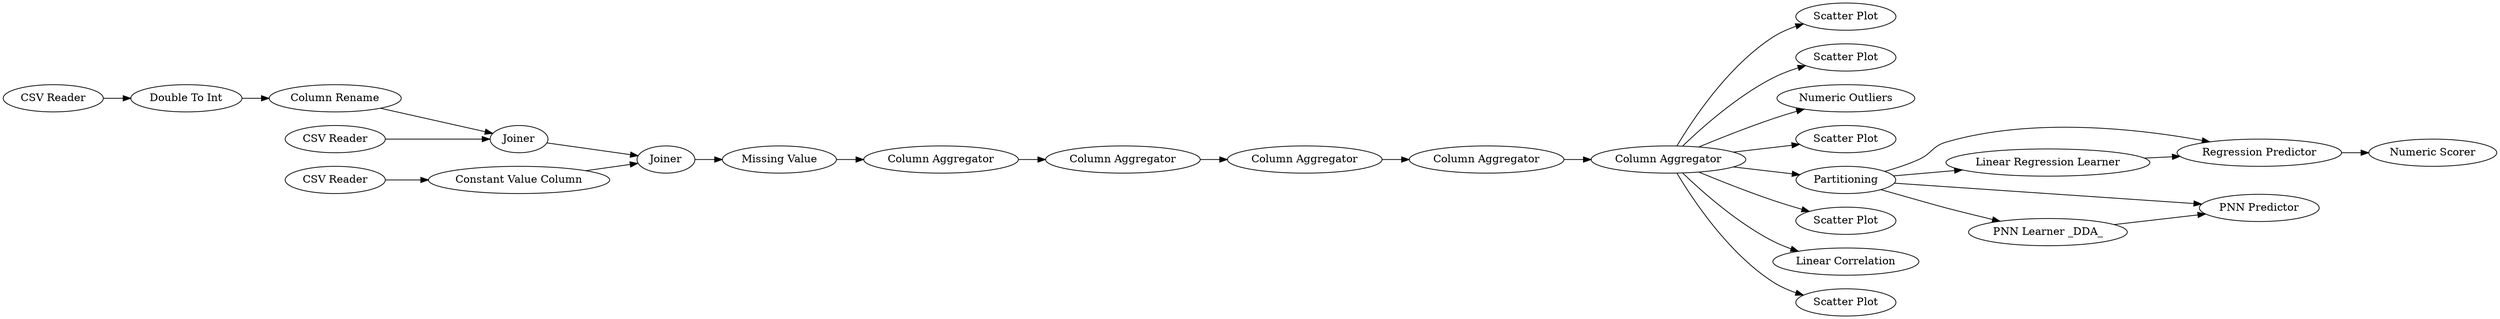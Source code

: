 digraph {
	"6843276316199674806_23" [label="Column Aggregator"]
	"6843276316199674806_6" [label=Joiner]
	"6843276316199674806_19" [label="Scatter Plot"]
	"6843276316199674806_1" [label="CSV Reader"]
	"6843276316199674806_27" [label="Regression Predictor"]
	"6843276316199674806_21" [label="Scatter Plot"]
	"6843276316199674806_3" [label="CSV Reader"]
	"6843276316199674806_30" [label="Numeric Outliers"]
	"6843276316199674806_7" [label=Joiner]
	"6843276316199674806_22" [label="Scatter Plot"]
	"6843276316199674806_14" [label="Column Aggregator"]
	"6843276316199674806_32" [label="PNN Predictor"]
	"6843276316199674806_31" [label="PNN Learner _DDA_"]
	"6843276316199674806_16" [label="Column Aggregator"]
	"6843276316199674806_29" [label=Partitioning]
	"6843276316199674806_9" [label="Constant Value Column"]
	"6843276316199674806_5" [label="Column Rename"]
	"6843276316199674806_20" [label="Scatter Plot"]
	"6843276316199674806_28" [label="Numeric Scorer"]
	"6843276316199674806_18" [label="Column Aggregator"]
	"6843276316199674806_10" [label="Missing Value"]
	"6843276316199674806_26" [label="Linear Regression Learner"]
	"6843276316199674806_25" [label="Linear Correlation"]
	"6843276316199674806_24" [label="Scatter Plot"]
	"6843276316199674806_17" [label="Column Aggregator"]
	"6843276316199674806_15" [label="Double To Int"]
	"6843276316199674806_4" [label="CSV Reader"]
	"6843276316199674806_18" -> "6843276316199674806_22"
	"6843276316199674806_18" -> "6843276316199674806_30"
	"6843276316199674806_27" -> "6843276316199674806_28"
	"6843276316199674806_3" -> "6843276316199674806_9"
	"6843276316199674806_26" -> "6843276316199674806_27"
	"6843276316199674806_16" -> "6843276316199674806_17"
	"6843276316199674806_18" -> "6843276316199674806_25"
	"6843276316199674806_17" -> "6843276316199674806_18"
	"6843276316199674806_5" -> "6843276316199674806_6"
	"6843276316199674806_7" -> "6843276316199674806_10"
	"6843276316199674806_29" -> "6843276316199674806_26"
	"6843276316199674806_18" -> "6843276316199674806_24"
	"6843276316199674806_6" -> "6843276316199674806_7"
	"6843276316199674806_29" -> "6843276316199674806_31"
	"6843276316199674806_15" -> "6843276316199674806_5"
	"6843276316199674806_23" -> "6843276316199674806_14"
	"6843276316199674806_18" -> "6843276316199674806_21"
	"6843276316199674806_18" -> "6843276316199674806_19"
	"6843276316199674806_29" -> "6843276316199674806_27"
	"6843276316199674806_31" -> "6843276316199674806_32"
	"6843276316199674806_29" -> "6843276316199674806_32"
	"6843276316199674806_1" -> "6843276316199674806_15"
	"6843276316199674806_10" -> "6843276316199674806_23"
	"6843276316199674806_4" -> "6843276316199674806_6"
	"6843276316199674806_14" -> "6843276316199674806_16"
	"6843276316199674806_18" -> "6843276316199674806_20"
	"6843276316199674806_18" -> "6843276316199674806_29"
	"6843276316199674806_9" -> "6843276316199674806_7"
	rankdir=LR
}
